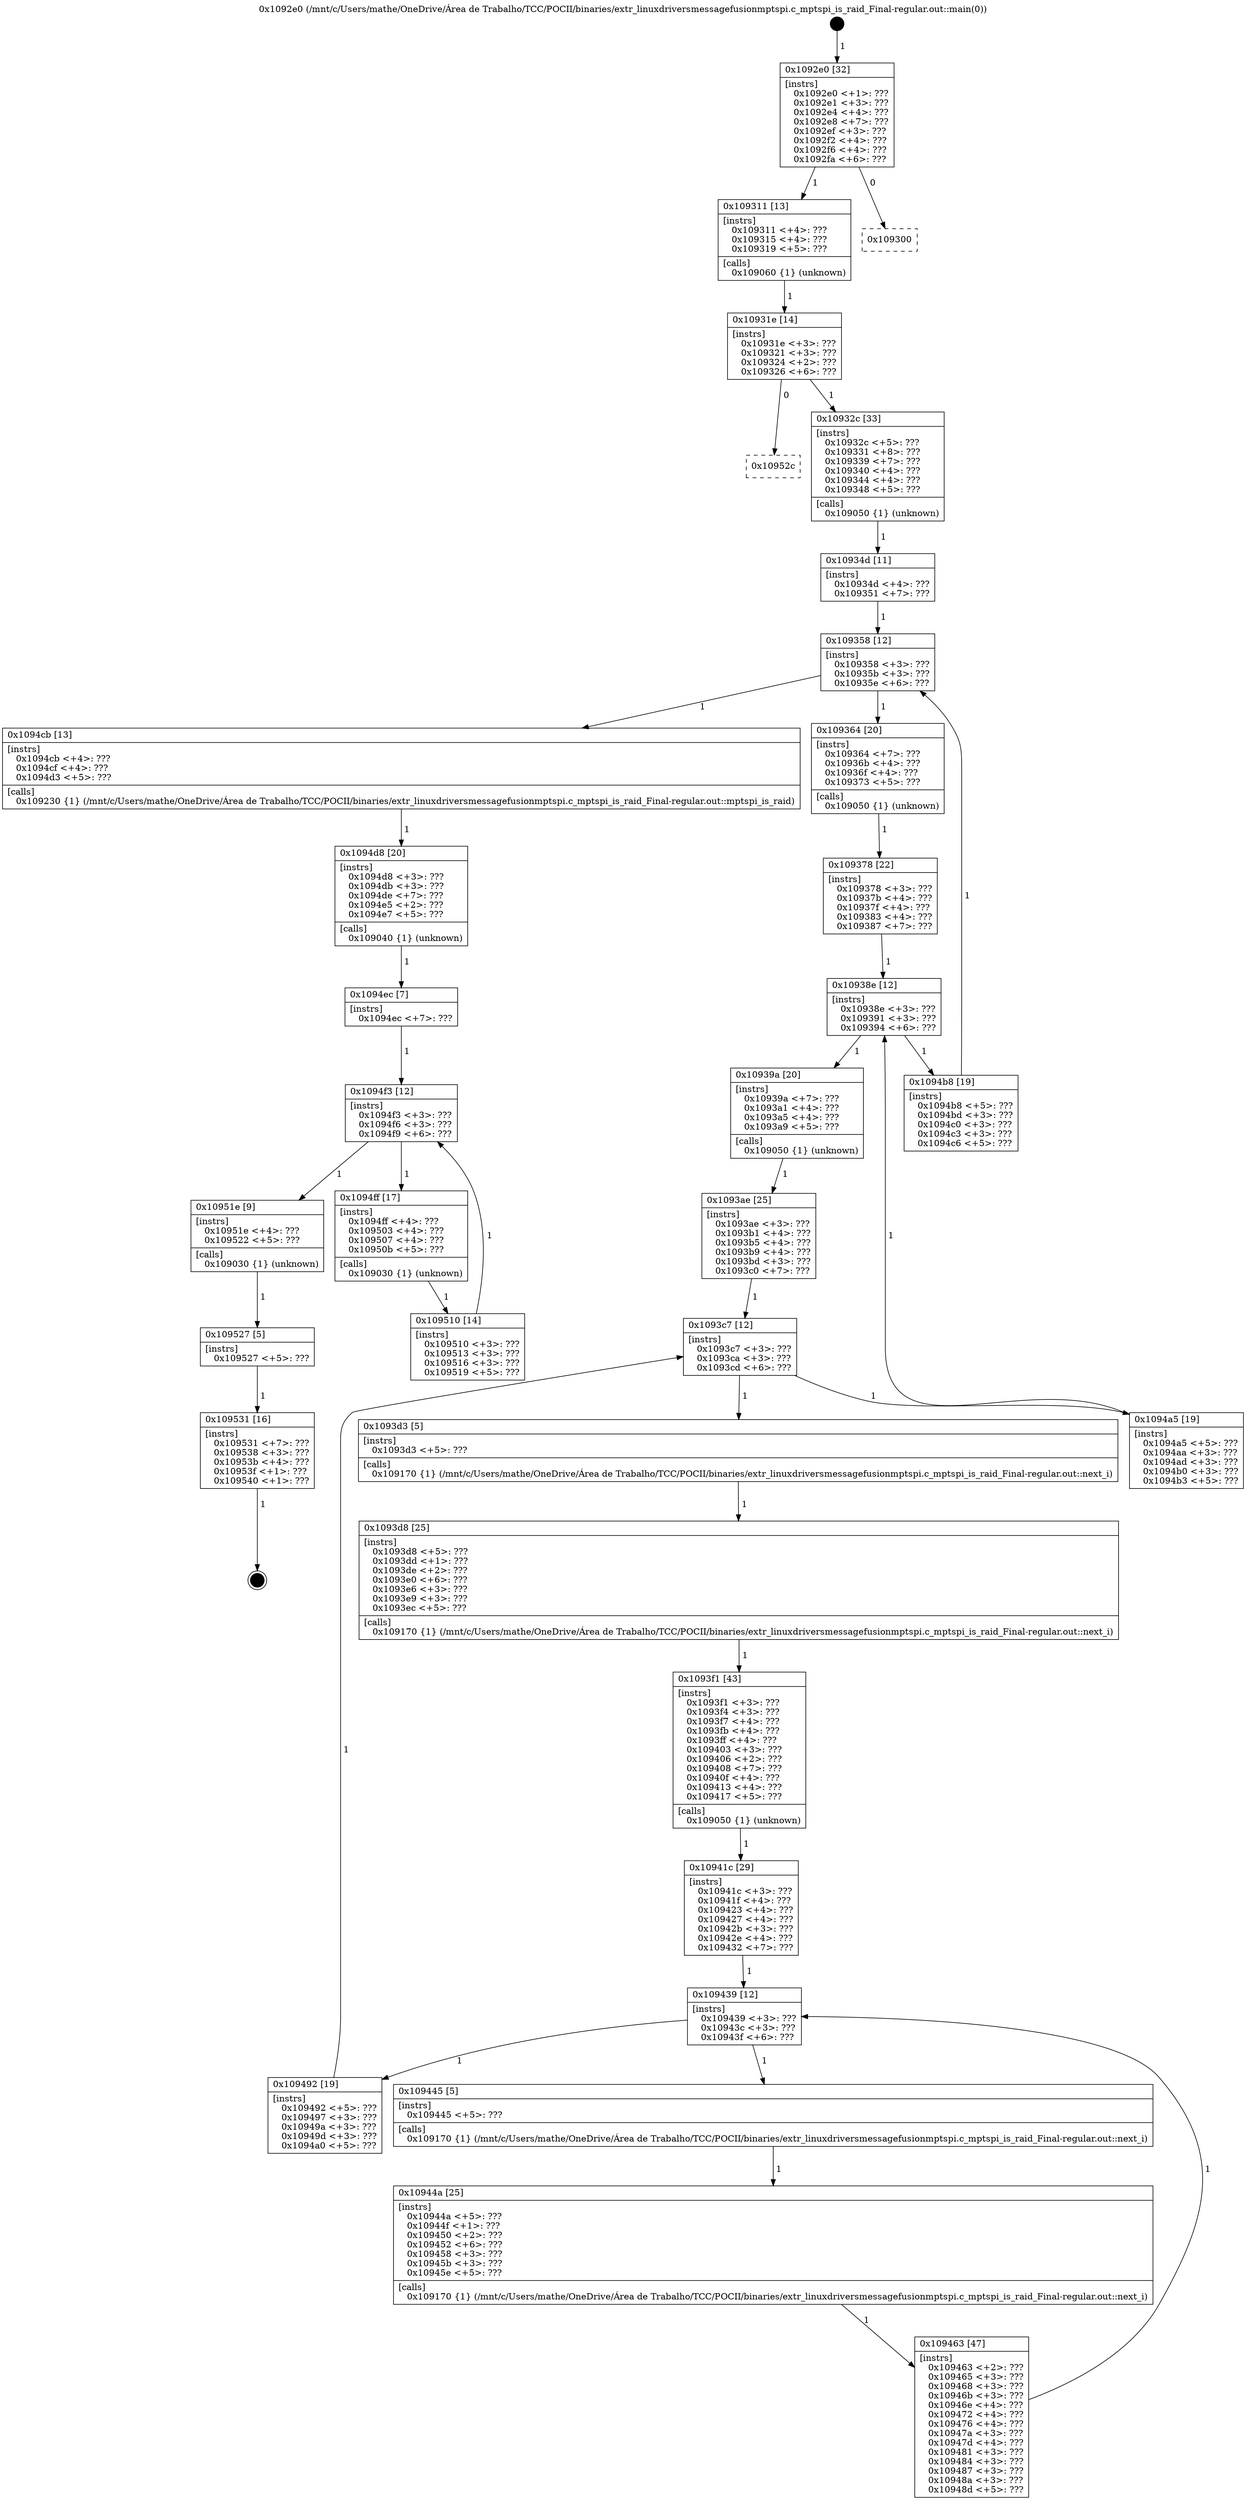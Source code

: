 digraph "0x1092e0" {
  label = "0x1092e0 (/mnt/c/Users/mathe/OneDrive/Área de Trabalho/TCC/POCII/binaries/extr_linuxdriversmessagefusionmptspi.c_mptspi_is_raid_Final-regular.out::main(0))"
  labelloc = "t"
  node[shape=record]

  Entry [label="",width=0.3,height=0.3,shape=circle,fillcolor=black,style=filled]
  "0x1092e0" [label="{
     0x1092e0 [32]\l
     | [instrs]\l
     &nbsp;&nbsp;0x1092e0 \<+1\>: ???\l
     &nbsp;&nbsp;0x1092e1 \<+3\>: ???\l
     &nbsp;&nbsp;0x1092e4 \<+4\>: ???\l
     &nbsp;&nbsp;0x1092e8 \<+7\>: ???\l
     &nbsp;&nbsp;0x1092ef \<+3\>: ???\l
     &nbsp;&nbsp;0x1092f2 \<+4\>: ???\l
     &nbsp;&nbsp;0x1092f6 \<+4\>: ???\l
     &nbsp;&nbsp;0x1092fa \<+6\>: ???\l
  }"]
  "0x109311" [label="{
     0x109311 [13]\l
     | [instrs]\l
     &nbsp;&nbsp;0x109311 \<+4\>: ???\l
     &nbsp;&nbsp;0x109315 \<+4\>: ???\l
     &nbsp;&nbsp;0x109319 \<+5\>: ???\l
     | [calls]\l
     &nbsp;&nbsp;0x109060 \{1\} (unknown)\l
  }"]
  "0x109300" [label="{
     0x109300\l
  }", style=dashed]
  "0x10931e" [label="{
     0x10931e [14]\l
     | [instrs]\l
     &nbsp;&nbsp;0x10931e \<+3\>: ???\l
     &nbsp;&nbsp;0x109321 \<+3\>: ???\l
     &nbsp;&nbsp;0x109324 \<+2\>: ???\l
     &nbsp;&nbsp;0x109326 \<+6\>: ???\l
  }"]
  "0x10952c" [label="{
     0x10952c\l
  }", style=dashed]
  "0x10932c" [label="{
     0x10932c [33]\l
     | [instrs]\l
     &nbsp;&nbsp;0x10932c \<+5\>: ???\l
     &nbsp;&nbsp;0x109331 \<+8\>: ???\l
     &nbsp;&nbsp;0x109339 \<+7\>: ???\l
     &nbsp;&nbsp;0x109340 \<+4\>: ???\l
     &nbsp;&nbsp;0x109344 \<+4\>: ???\l
     &nbsp;&nbsp;0x109348 \<+5\>: ???\l
     | [calls]\l
     &nbsp;&nbsp;0x109050 \{1\} (unknown)\l
  }"]
  Exit [label="",width=0.3,height=0.3,shape=circle,fillcolor=black,style=filled,peripheries=2]
  "0x109358" [label="{
     0x109358 [12]\l
     | [instrs]\l
     &nbsp;&nbsp;0x109358 \<+3\>: ???\l
     &nbsp;&nbsp;0x10935b \<+3\>: ???\l
     &nbsp;&nbsp;0x10935e \<+6\>: ???\l
  }"]
  "0x1094cb" [label="{
     0x1094cb [13]\l
     | [instrs]\l
     &nbsp;&nbsp;0x1094cb \<+4\>: ???\l
     &nbsp;&nbsp;0x1094cf \<+4\>: ???\l
     &nbsp;&nbsp;0x1094d3 \<+5\>: ???\l
     | [calls]\l
     &nbsp;&nbsp;0x109230 \{1\} (/mnt/c/Users/mathe/OneDrive/Área de Trabalho/TCC/POCII/binaries/extr_linuxdriversmessagefusionmptspi.c_mptspi_is_raid_Final-regular.out::mptspi_is_raid)\l
  }"]
  "0x109364" [label="{
     0x109364 [20]\l
     | [instrs]\l
     &nbsp;&nbsp;0x109364 \<+7\>: ???\l
     &nbsp;&nbsp;0x10936b \<+4\>: ???\l
     &nbsp;&nbsp;0x10936f \<+4\>: ???\l
     &nbsp;&nbsp;0x109373 \<+5\>: ???\l
     | [calls]\l
     &nbsp;&nbsp;0x109050 \{1\} (unknown)\l
  }"]
  "0x10938e" [label="{
     0x10938e [12]\l
     | [instrs]\l
     &nbsp;&nbsp;0x10938e \<+3\>: ???\l
     &nbsp;&nbsp;0x109391 \<+3\>: ???\l
     &nbsp;&nbsp;0x109394 \<+6\>: ???\l
  }"]
  "0x1094b8" [label="{
     0x1094b8 [19]\l
     | [instrs]\l
     &nbsp;&nbsp;0x1094b8 \<+5\>: ???\l
     &nbsp;&nbsp;0x1094bd \<+3\>: ???\l
     &nbsp;&nbsp;0x1094c0 \<+3\>: ???\l
     &nbsp;&nbsp;0x1094c3 \<+3\>: ???\l
     &nbsp;&nbsp;0x1094c6 \<+5\>: ???\l
  }"]
  "0x10939a" [label="{
     0x10939a [20]\l
     | [instrs]\l
     &nbsp;&nbsp;0x10939a \<+7\>: ???\l
     &nbsp;&nbsp;0x1093a1 \<+4\>: ???\l
     &nbsp;&nbsp;0x1093a5 \<+4\>: ???\l
     &nbsp;&nbsp;0x1093a9 \<+5\>: ???\l
     | [calls]\l
     &nbsp;&nbsp;0x109050 \{1\} (unknown)\l
  }"]
  "0x1093c7" [label="{
     0x1093c7 [12]\l
     | [instrs]\l
     &nbsp;&nbsp;0x1093c7 \<+3\>: ???\l
     &nbsp;&nbsp;0x1093ca \<+3\>: ???\l
     &nbsp;&nbsp;0x1093cd \<+6\>: ???\l
  }"]
  "0x1094a5" [label="{
     0x1094a5 [19]\l
     | [instrs]\l
     &nbsp;&nbsp;0x1094a5 \<+5\>: ???\l
     &nbsp;&nbsp;0x1094aa \<+3\>: ???\l
     &nbsp;&nbsp;0x1094ad \<+3\>: ???\l
     &nbsp;&nbsp;0x1094b0 \<+3\>: ???\l
     &nbsp;&nbsp;0x1094b3 \<+5\>: ???\l
  }"]
  "0x1093d3" [label="{
     0x1093d3 [5]\l
     | [instrs]\l
     &nbsp;&nbsp;0x1093d3 \<+5\>: ???\l
     | [calls]\l
     &nbsp;&nbsp;0x109170 \{1\} (/mnt/c/Users/mathe/OneDrive/Área de Trabalho/TCC/POCII/binaries/extr_linuxdriversmessagefusionmptspi.c_mptspi_is_raid_Final-regular.out::next_i)\l
  }"]
  "0x1093d8" [label="{
     0x1093d8 [25]\l
     | [instrs]\l
     &nbsp;&nbsp;0x1093d8 \<+5\>: ???\l
     &nbsp;&nbsp;0x1093dd \<+1\>: ???\l
     &nbsp;&nbsp;0x1093de \<+2\>: ???\l
     &nbsp;&nbsp;0x1093e0 \<+6\>: ???\l
     &nbsp;&nbsp;0x1093e6 \<+3\>: ???\l
     &nbsp;&nbsp;0x1093e9 \<+3\>: ???\l
     &nbsp;&nbsp;0x1093ec \<+5\>: ???\l
     | [calls]\l
     &nbsp;&nbsp;0x109170 \{1\} (/mnt/c/Users/mathe/OneDrive/Área de Trabalho/TCC/POCII/binaries/extr_linuxdriversmessagefusionmptspi.c_mptspi_is_raid_Final-regular.out::next_i)\l
  }"]
  "0x1093f1" [label="{
     0x1093f1 [43]\l
     | [instrs]\l
     &nbsp;&nbsp;0x1093f1 \<+3\>: ???\l
     &nbsp;&nbsp;0x1093f4 \<+3\>: ???\l
     &nbsp;&nbsp;0x1093f7 \<+4\>: ???\l
     &nbsp;&nbsp;0x1093fb \<+4\>: ???\l
     &nbsp;&nbsp;0x1093ff \<+4\>: ???\l
     &nbsp;&nbsp;0x109403 \<+3\>: ???\l
     &nbsp;&nbsp;0x109406 \<+2\>: ???\l
     &nbsp;&nbsp;0x109408 \<+7\>: ???\l
     &nbsp;&nbsp;0x10940f \<+4\>: ???\l
     &nbsp;&nbsp;0x109413 \<+4\>: ???\l
     &nbsp;&nbsp;0x109417 \<+5\>: ???\l
     | [calls]\l
     &nbsp;&nbsp;0x109050 \{1\} (unknown)\l
  }"]
  "0x109439" [label="{
     0x109439 [12]\l
     | [instrs]\l
     &nbsp;&nbsp;0x109439 \<+3\>: ???\l
     &nbsp;&nbsp;0x10943c \<+3\>: ???\l
     &nbsp;&nbsp;0x10943f \<+6\>: ???\l
  }"]
  "0x109492" [label="{
     0x109492 [19]\l
     | [instrs]\l
     &nbsp;&nbsp;0x109492 \<+5\>: ???\l
     &nbsp;&nbsp;0x109497 \<+3\>: ???\l
     &nbsp;&nbsp;0x10949a \<+3\>: ???\l
     &nbsp;&nbsp;0x10949d \<+3\>: ???\l
     &nbsp;&nbsp;0x1094a0 \<+5\>: ???\l
  }"]
  "0x109445" [label="{
     0x109445 [5]\l
     | [instrs]\l
     &nbsp;&nbsp;0x109445 \<+5\>: ???\l
     | [calls]\l
     &nbsp;&nbsp;0x109170 \{1\} (/mnt/c/Users/mathe/OneDrive/Área de Trabalho/TCC/POCII/binaries/extr_linuxdriversmessagefusionmptspi.c_mptspi_is_raid_Final-regular.out::next_i)\l
  }"]
  "0x10944a" [label="{
     0x10944a [25]\l
     | [instrs]\l
     &nbsp;&nbsp;0x10944a \<+5\>: ???\l
     &nbsp;&nbsp;0x10944f \<+1\>: ???\l
     &nbsp;&nbsp;0x109450 \<+2\>: ???\l
     &nbsp;&nbsp;0x109452 \<+6\>: ???\l
     &nbsp;&nbsp;0x109458 \<+3\>: ???\l
     &nbsp;&nbsp;0x10945b \<+3\>: ???\l
     &nbsp;&nbsp;0x10945e \<+5\>: ???\l
     | [calls]\l
     &nbsp;&nbsp;0x109170 \{1\} (/mnt/c/Users/mathe/OneDrive/Área de Trabalho/TCC/POCII/binaries/extr_linuxdriversmessagefusionmptspi.c_mptspi_is_raid_Final-regular.out::next_i)\l
  }"]
  "0x109463" [label="{
     0x109463 [47]\l
     | [instrs]\l
     &nbsp;&nbsp;0x109463 \<+2\>: ???\l
     &nbsp;&nbsp;0x109465 \<+3\>: ???\l
     &nbsp;&nbsp;0x109468 \<+3\>: ???\l
     &nbsp;&nbsp;0x10946b \<+3\>: ???\l
     &nbsp;&nbsp;0x10946e \<+4\>: ???\l
     &nbsp;&nbsp;0x109472 \<+4\>: ???\l
     &nbsp;&nbsp;0x109476 \<+4\>: ???\l
     &nbsp;&nbsp;0x10947a \<+3\>: ???\l
     &nbsp;&nbsp;0x10947d \<+4\>: ???\l
     &nbsp;&nbsp;0x109481 \<+3\>: ???\l
     &nbsp;&nbsp;0x109484 \<+3\>: ???\l
     &nbsp;&nbsp;0x109487 \<+3\>: ???\l
     &nbsp;&nbsp;0x10948a \<+3\>: ???\l
     &nbsp;&nbsp;0x10948d \<+5\>: ???\l
  }"]
  "0x10941c" [label="{
     0x10941c [29]\l
     | [instrs]\l
     &nbsp;&nbsp;0x10941c \<+3\>: ???\l
     &nbsp;&nbsp;0x10941f \<+4\>: ???\l
     &nbsp;&nbsp;0x109423 \<+4\>: ???\l
     &nbsp;&nbsp;0x109427 \<+4\>: ???\l
     &nbsp;&nbsp;0x10942b \<+3\>: ???\l
     &nbsp;&nbsp;0x10942e \<+4\>: ???\l
     &nbsp;&nbsp;0x109432 \<+7\>: ???\l
  }"]
  "0x109531" [label="{
     0x109531 [16]\l
     | [instrs]\l
     &nbsp;&nbsp;0x109531 \<+7\>: ???\l
     &nbsp;&nbsp;0x109538 \<+3\>: ???\l
     &nbsp;&nbsp;0x10953b \<+4\>: ???\l
     &nbsp;&nbsp;0x10953f \<+1\>: ???\l
     &nbsp;&nbsp;0x109540 \<+1\>: ???\l
  }"]
  "0x1093ae" [label="{
     0x1093ae [25]\l
     | [instrs]\l
     &nbsp;&nbsp;0x1093ae \<+3\>: ???\l
     &nbsp;&nbsp;0x1093b1 \<+4\>: ???\l
     &nbsp;&nbsp;0x1093b5 \<+4\>: ???\l
     &nbsp;&nbsp;0x1093b9 \<+4\>: ???\l
     &nbsp;&nbsp;0x1093bd \<+3\>: ???\l
     &nbsp;&nbsp;0x1093c0 \<+7\>: ???\l
  }"]
  "0x109527" [label="{
     0x109527 [5]\l
     | [instrs]\l
     &nbsp;&nbsp;0x109527 \<+5\>: ???\l
  }"]
  "0x109378" [label="{
     0x109378 [22]\l
     | [instrs]\l
     &nbsp;&nbsp;0x109378 \<+3\>: ???\l
     &nbsp;&nbsp;0x10937b \<+4\>: ???\l
     &nbsp;&nbsp;0x10937f \<+4\>: ???\l
     &nbsp;&nbsp;0x109383 \<+4\>: ???\l
     &nbsp;&nbsp;0x109387 \<+7\>: ???\l
  }"]
  "0x1094ec" [label="{
     0x1094ec [7]\l
     | [instrs]\l
     &nbsp;&nbsp;0x1094ec \<+7\>: ???\l
  }"]
  "0x10934d" [label="{
     0x10934d [11]\l
     | [instrs]\l
     &nbsp;&nbsp;0x10934d \<+4\>: ???\l
     &nbsp;&nbsp;0x109351 \<+7\>: ???\l
  }"]
  "0x1094d8" [label="{
     0x1094d8 [20]\l
     | [instrs]\l
     &nbsp;&nbsp;0x1094d8 \<+3\>: ???\l
     &nbsp;&nbsp;0x1094db \<+3\>: ???\l
     &nbsp;&nbsp;0x1094de \<+7\>: ???\l
     &nbsp;&nbsp;0x1094e5 \<+2\>: ???\l
     &nbsp;&nbsp;0x1094e7 \<+5\>: ???\l
     | [calls]\l
     &nbsp;&nbsp;0x109040 \{1\} (unknown)\l
  }"]
  "0x1094f3" [label="{
     0x1094f3 [12]\l
     | [instrs]\l
     &nbsp;&nbsp;0x1094f3 \<+3\>: ???\l
     &nbsp;&nbsp;0x1094f6 \<+3\>: ???\l
     &nbsp;&nbsp;0x1094f9 \<+6\>: ???\l
  }"]
  "0x10951e" [label="{
     0x10951e [9]\l
     | [instrs]\l
     &nbsp;&nbsp;0x10951e \<+4\>: ???\l
     &nbsp;&nbsp;0x109522 \<+5\>: ???\l
     | [calls]\l
     &nbsp;&nbsp;0x109030 \{1\} (unknown)\l
  }"]
  "0x1094ff" [label="{
     0x1094ff [17]\l
     | [instrs]\l
     &nbsp;&nbsp;0x1094ff \<+4\>: ???\l
     &nbsp;&nbsp;0x109503 \<+4\>: ???\l
     &nbsp;&nbsp;0x109507 \<+4\>: ???\l
     &nbsp;&nbsp;0x10950b \<+5\>: ???\l
     | [calls]\l
     &nbsp;&nbsp;0x109030 \{1\} (unknown)\l
  }"]
  "0x109510" [label="{
     0x109510 [14]\l
     | [instrs]\l
     &nbsp;&nbsp;0x109510 \<+3\>: ???\l
     &nbsp;&nbsp;0x109513 \<+3\>: ???\l
     &nbsp;&nbsp;0x109516 \<+3\>: ???\l
     &nbsp;&nbsp;0x109519 \<+5\>: ???\l
  }"]
  Entry -> "0x1092e0" [label=" 1"]
  "0x1092e0" -> "0x109311" [label=" 1"]
  "0x1092e0" -> "0x109300" [label=" 0"]
  "0x109311" -> "0x10931e" [label=" 1"]
  "0x10931e" -> "0x10952c" [label=" 0"]
  "0x10931e" -> "0x10932c" [label=" 1"]
  "0x109531" -> Exit [label=" 1"]
  "0x10932c" -> "0x10934d" [label=" 1"]
  "0x109358" -> "0x1094cb" [label=" 1"]
  "0x109358" -> "0x109364" [label=" 1"]
  "0x109364" -> "0x109378" [label=" 1"]
  "0x10938e" -> "0x1094b8" [label=" 1"]
  "0x10938e" -> "0x10939a" [label=" 1"]
  "0x10939a" -> "0x1093ae" [label=" 1"]
  "0x1093c7" -> "0x1094a5" [label=" 1"]
  "0x1093c7" -> "0x1093d3" [label=" 1"]
  "0x1093d3" -> "0x1093d8" [label=" 1"]
  "0x1093d8" -> "0x1093f1" [label=" 1"]
  "0x1093f1" -> "0x10941c" [label=" 1"]
  "0x109439" -> "0x109492" [label=" 1"]
  "0x109439" -> "0x109445" [label=" 1"]
  "0x109445" -> "0x10944a" [label=" 1"]
  "0x10944a" -> "0x109463" [label=" 1"]
  "0x10941c" -> "0x109439" [label=" 1"]
  "0x109463" -> "0x109439" [label=" 1"]
  "0x109527" -> "0x109531" [label=" 1"]
  "0x1093ae" -> "0x1093c7" [label=" 1"]
  "0x109492" -> "0x1093c7" [label=" 1"]
  "0x10951e" -> "0x109527" [label=" 1"]
  "0x109378" -> "0x10938e" [label=" 1"]
  "0x1094a5" -> "0x10938e" [label=" 1"]
  "0x109510" -> "0x1094f3" [label=" 1"]
  "0x10934d" -> "0x109358" [label=" 1"]
  "0x1094b8" -> "0x109358" [label=" 1"]
  "0x1094cb" -> "0x1094d8" [label=" 1"]
  "0x1094d8" -> "0x1094ec" [label=" 1"]
  "0x1094f3" -> "0x10951e" [label=" 1"]
  "0x1094f3" -> "0x1094ff" [label=" 1"]
  "0x1094ff" -> "0x109510" [label=" 1"]
  "0x1094ec" -> "0x1094f3" [label=" 1"]
}
